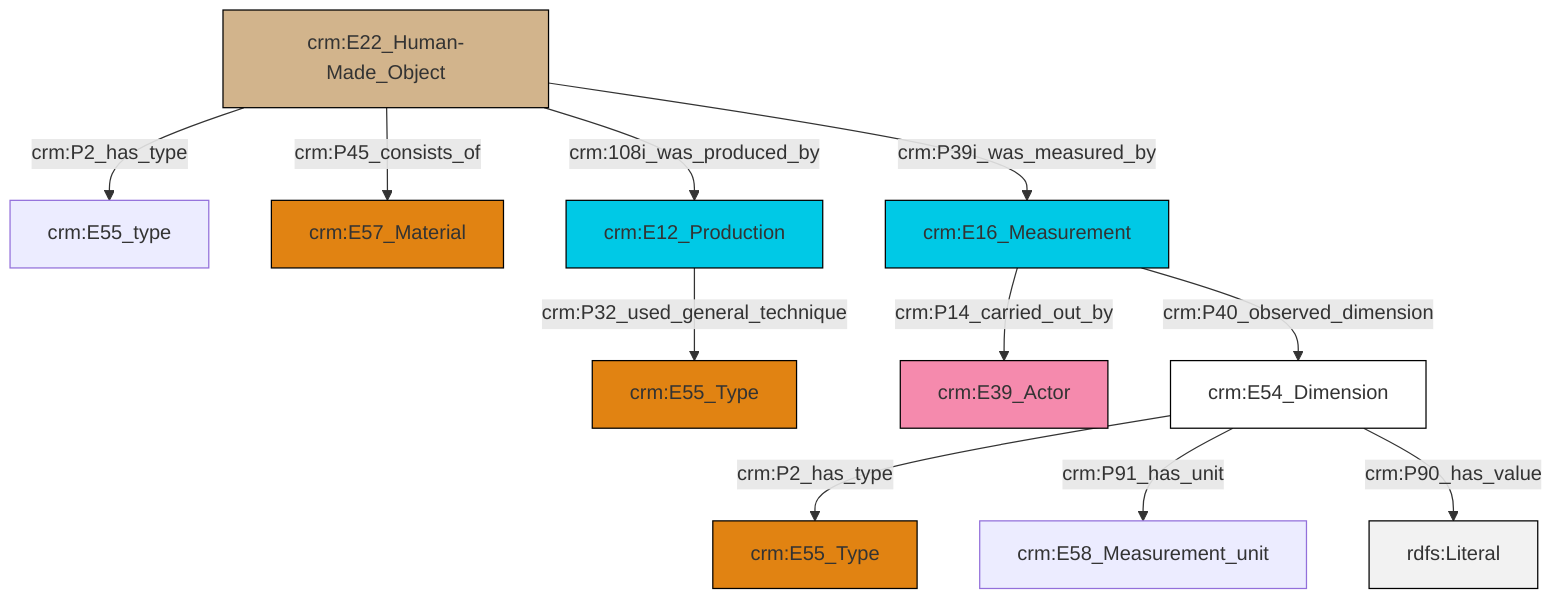 graph TD
classDef Literal fill:#f2f2f2,stroke:#000000;
classDef CRM_Entity fill:#FFFFFF,stroke:#000000;
classDef Temporal_Entity fill:#00C9E6, stroke:#000000;
classDef Type fill:#E18312, stroke:#000000;
classDef Time-Span fill:#2C9C91, stroke:#000000;
classDef Appellation fill:#FFEB7F, stroke:#000000;
classDef Place fill:#008836, stroke:#000000;
classDef Persistent_Item fill:#B266B2, stroke:#000000;
classDef Conceptual_Object fill:#FFD700, stroke:#000000;
classDef Physical_Thing fill:#D2B48C, stroke:#000000;
classDef Actor fill:#f58aad, stroke:#000000;
classDef PC_Classes fill:#4ce600, stroke:#000000;
classDef Multi fill:#cccccc,stroke:#000000;

0["crm:E22_Human-Made_Object"]:::Physical_Thing -->|crm:P2_has_type| 1["crm:E55_type"]:::Default
0["crm:E22_Human-Made_Object"]:::Physical_Thing -->|crm:P45_consists_of| 2["crm:E57_Material"]:::Type
3["crm:E54_Dimension"]:::CRM_Entity -->|crm:P2_has_type| 4["crm:E55_Type"]:::Type
0["crm:E22_Human-Made_Object"]:::Physical_Thing -->|crm:108i_was_produced_by| 5["crm:E12_Production"]:::Temporal_Entity
13["crm:E16_Measurement"]:::Temporal_Entity -->|crm:P14_carried_out_by| 14["crm:E39_Actor"]:::Actor
3["crm:E54_Dimension"]:::CRM_Entity -->|crm:P91_has_unit| 7["crm:E58_Measurement_unit"]:::Default
3["crm:E54_Dimension"]:::CRM_Entity -->|crm:P90_has_value| 16[rdfs:Literal]:::Literal
5["crm:E12_Production"]:::Temporal_Entity -->|crm:P32_used_general_technique| 9["crm:E55_Type"]:::Type
13["crm:E16_Measurement"]:::Temporal_Entity -->|crm:P40_observed_dimension| 3["crm:E54_Dimension"]:::CRM_Entity
0["crm:E22_Human-Made_Object"]:::Physical_Thing -->|crm:P39i_was_measured_by| 13["crm:E16_Measurement"]:::Temporal_Entity